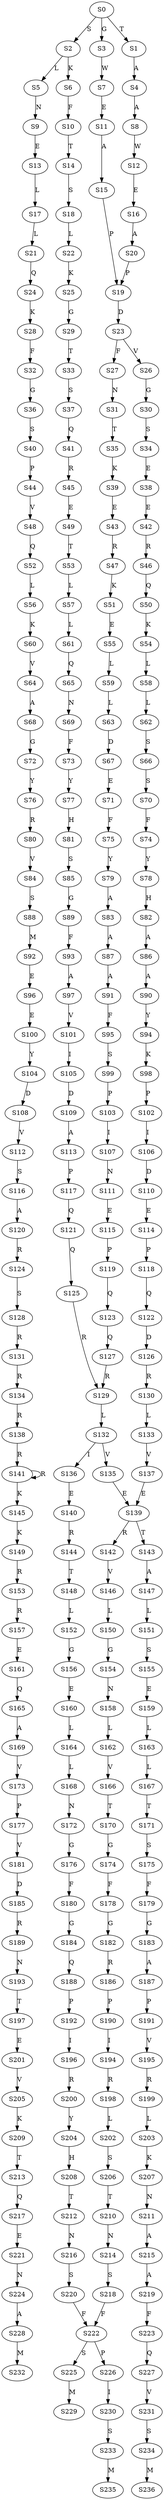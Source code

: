 strict digraph  {
	S0 -> S1 [ label = T ];
	S0 -> S2 [ label = S ];
	S0 -> S3 [ label = G ];
	S1 -> S4 [ label = A ];
	S2 -> S5 [ label = L ];
	S2 -> S6 [ label = K ];
	S3 -> S7 [ label = W ];
	S4 -> S8 [ label = A ];
	S5 -> S9 [ label = N ];
	S6 -> S10 [ label = F ];
	S7 -> S11 [ label = E ];
	S8 -> S12 [ label = W ];
	S9 -> S13 [ label = E ];
	S10 -> S14 [ label = T ];
	S11 -> S15 [ label = A ];
	S12 -> S16 [ label = E ];
	S13 -> S17 [ label = L ];
	S14 -> S18 [ label = S ];
	S15 -> S19 [ label = P ];
	S16 -> S20 [ label = A ];
	S17 -> S21 [ label = L ];
	S18 -> S22 [ label = L ];
	S19 -> S23 [ label = D ];
	S20 -> S19 [ label = P ];
	S21 -> S24 [ label = Q ];
	S22 -> S25 [ label = K ];
	S23 -> S26 [ label = V ];
	S23 -> S27 [ label = F ];
	S24 -> S28 [ label = K ];
	S25 -> S29 [ label = G ];
	S26 -> S30 [ label = G ];
	S27 -> S31 [ label = N ];
	S28 -> S32 [ label = F ];
	S29 -> S33 [ label = T ];
	S30 -> S34 [ label = S ];
	S31 -> S35 [ label = T ];
	S32 -> S36 [ label = G ];
	S33 -> S37 [ label = S ];
	S34 -> S38 [ label = E ];
	S35 -> S39 [ label = K ];
	S36 -> S40 [ label = S ];
	S37 -> S41 [ label = Q ];
	S38 -> S42 [ label = E ];
	S39 -> S43 [ label = E ];
	S40 -> S44 [ label = P ];
	S41 -> S45 [ label = R ];
	S42 -> S46 [ label = R ];
	S43 -> S47 [ label = R ];
	S44 -> S48 [ label = V ];
	S45 -> S49 [ label = E ];
	S46 -> S50 [ label = Q ];
	S47 -> S51 [ label = K ];
	S48 -> S52 [ label = Q ];
	S49 -> S53 [ label = T ];
	S50 -> S54 [ label = K ];
	S51 -> S55 [ label = E ];
	S52 -> S56 [ label = L ];
	S53 -> S57 [ label = L ];
	S54 -> S58 [ label = L ];
	S55 -> S59 [ label = L ];
	S56 -> S60 [ label = K ];
	S57 -> S61 [ label = L ];
	S58 -> S62 [ label = L ];
	S59 -> S63 [ label = L ];
	S60 -> S64 [ label = V ];
	S61 -> S65 [ label = Q ];
	S62 -> S66 [ label = S ];
	S63 -> S67 [ label = D ];
	S64 -> S68 [ label = A ];
	S65 -> S69 [ label = N ];
	S66 -> S70 [ label = S ];
	S67 -> S71 [ label = E ];
	S68 -> S72 [ label = G ];
	S69 -> S73 [ label = F ];
	S70 -> S74 [ label = F ];
	S71 -> S75 [ label = F ];
	S72 -> S76 [ label = Y ];
	S73 -> S77 [ label = Y ];
	S74 -> S78 [ label = Y ];
	S75 -> S79 [ label = Y ];
	S76 -> S80 [ label = R ];
	S77 -> S81 [ label = H ];
	S78 -> S82 [ label = H ];
	S79 -> S83 [ label = A ];
	S80 -> S84 [ label = V ];
	S81 -> S85 [ label = S ];
	S82 -> S86 [ label = A ];
	S83 -> S87 [ label = A ];
	S84 -> S88 [ label = S ];
	S85 -> S89 [ label = G ];
	S86 -> S90 [ label = A ];
	S87 -> S91 [ label = A ];
	S88 -> S92 [ label = M ];
	S89 -> S93 [ label = F ];
	S90 -> S94 [ label = Y ];
	S91 -> S95 [ label = F ];
	S92 -> S96 [ label = E ];
	S93 -> S97 [ label = A ];
	S94 -> S98 [ label = K ];
	S95 -> S99 [ label = S ];
	S96 -> S100 [ label = E ];
	S97 -> S101 [ label = V ];
	S98 -> S102 [ label = P ];
	S99 -> S103 [ label = P ];
	S100 -> S104 [ label = Y ];
	S101 -> S105 [ label = I ];
	S102 -> S106 [ label = I ];
	S103 -> S107 [ label = I ];
	S104 -> S108 [ label = D ];
	S105 -> S109 [ label = D ];
	S106 -> S110 [ label = D ];
	S107 -> S111 [ label = N ];
	S108 -> S112 [ label = V ];
	S109 -> S113 [ label = A ];
	S110 -> S114 [ label = E ];
	S111 -> S115 [ label = E ];
	S112 -> S116 [ label = S ];
	S113 -> S117 [ label = P ];
	S114 -> S118 [ label = P ];
	S115 -> S119 [ label = P ];
	S116 -> S120 [ label = A ];
	S117 -> S121 [ label = Q ];
	S118 -> S122 [ label = Q ];
	S119 -> S123 [ label = Q ];
	S120 -> S124 [ label = R ];
	S121 -> S125 [ label = Q ];
	S122 -> S126 [ label = D ];
	S123 -> S127 [ label = Q ];
	S124 -> S128 [ label = S ];
	S125 -> S129 [ label = R ];
	S126 -> S130 [ label = R ];
	S127 -> S129 [ label = R ];
	S128 -> S131 [ label = R ];
	S129 -> S132 [ label = L ];
	S130 -> S133 [ label = L ];
	S131 -> S134 [ label = R ];
	S132 -> S135 [ label = V ];
	S132 -> S136 [ label = I ];
	S133 -> S137 [ label = V ];
	S134 -> S138 [ label = R ];
	S135 -> S139 [ label = E ];
	S136 -> S140 [ label = E ];
	S137 -> S139 [ label = E ];
	S138 -> S141 [ label = R ];
	S139 -> S142 [ label = R ];
	S139 -> S143 [ label = T ];
	S140 -> S144 [ label = R ];
	S141 -> S145 [ label = K ];
	S141 -> S141 [ label = R ];
	S142 -> S146 [ label = V ];
	S143 -> S147 [ label = A ];
	S144 -> S148 [ label = T ];
	S145 -> S149 [ label = K ];
	S146 -> S150 [ label = L ];
	S147 -> S151 [ label = L ];
	S148 -> S152 [ label = L ];
	S149 -> S153 [ label = R ];
	S150 -> S154 [ label = G ];
	S151 -> S155 [ label = S ];
	S152 -> S156 [ label = G ];
	S153 -> S157 [ label = R ];
	S154 -> S158 [ label = N ];
	S155 -> S159 [ label = E ];
	S156 -> S160 [ label = E ];
	S157 -> S161 [ label = E ];
	S158 -> S162 [ label = L ];
	S159 -> S163 [ label = L ];
	S160 -> S164 [ label = L ];
	S161 -> S165 [ label = Q ];
	S162 -> S166 [ label = V ];
	S163 -> S167 [ label = L ];
	S164 -> S168 [ label = L ];
	S165 -> S169 [ label = A ];
	S166 -> S170 [ label = T ];
	S167 -> S171 [ label = T ];
	S168 -> S172 [ label = N ];
	S169 -> S173 [ label = V ];
	S170 -> S174 [ label = G ];
	S171 -> S175 [ label = S ];
	S172 -> S176 [ label = G ];
	S173 -> S177 [ label = P ];
	S174 -> S178 [ label = F ];
	S175 -> S179 [ label = F ];
	S176 -> S180 [ label = F ];
	S177 -> S181 [ label = V ];
	S178 -> S182 [ label = G ];
	S179 -> S183 [ label = G ];
	S180 -> S184 [ label = G ];
	S181 -> S185 [ label = D ];
	S182 -> S186 [ label = R ];
	S183 -> S187 [ label = A ];
	S184 -> S188 [ label = Q ];
	S185 -> S189 [ label = R ];
	S186 -> S190 [ label = P ];
	S187 -> S191 [ label = P ];
	S188 -> S192 [ label = P ];
	S189 -> S193 [ label = N ];
	S190 -> S194 [ label = I ];
	S191 -> S195 [ label = V ];
	S192 -> S196 [ label = I ];
	S193 -> S197 [ label = T ];
	S194 -> S198 [ label = R ];
	S195 -> S199 [ label = R ];
	S196 -> S200 [ label = R ];
	S197 -> S201 [ label = E ];
	S198 -> S202 [ label = L ];
	S199 -> S203 [ label = L ];
	S200 -> S204 [ label = Y ];
	S201 -> S205 [ label = V ];
	S202 -> S206 [ label = S ];
	S203 -> S207 [ label = K ];
	S204 -> S208 [ label = H ];
	S205 -> S209 [ label = K ];
	S206 -> S210 [ label = T ];
	S207 -> S211 [ label = N ];
	S208 -> S212 [ label = T ];
	S209 -> S213 [ label = T ];
	S210 -> S214 [ label = N ];
	S211 -> S215 [ label = A ];
	S212 -> S216 [ label = N ];
	S213 -> S217 [ label = Q ];
	S214 -> S218 [ label = S ];
	S215 -> S219 [ label = A ];
	S216 -> S220 [ label = S ];
	S217 -> S221 [ label = E ];
	S218 -> S222 [ label = F ];
	S219 -> S223 [ label = F ];
	S220 -> S222 [ label = F ];
	S221 -> S224 [ label = N ];
	S222 -> S225 [ label = S ];
	S222 -> S226 [ label = P ];
	S223 -> S227 [ label = Q ];
	S224 -> S228 [ label = A ];
	S225 -> S229 [ label = M ];
	S226 -> S230 [ label = I ];
	S227 -> S231 [ label = V ];
	S228 -> S232 [ label = M ];
	S230 -> S233 [ label = S ];
	S231 -> S234 [ label = S ];
	S233 -> S235 [ label = M ];
	S234 -> S236 [ label = M ];
}

